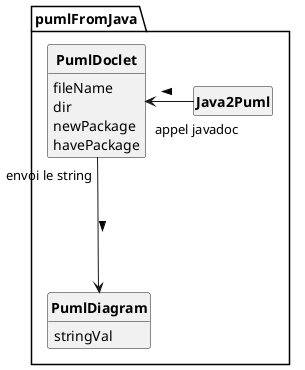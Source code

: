 @startuml

'UML GENERE PAR CODE :)

skinparam style strictuml
skinparam classAttributeIconSize 0
skinparam classFontStyle Bold
hide empty members



PACKAGE pumlFromJava{


	CLASS Java2Puml{
	}

	CLASS PumlDiagram{
		stringVal
	}

	CLASS PumlDoclet{
		fileName
		dir
		newPackage
		havePackage
	}

	Java2Puml "appel javadoc" --l> PumlDoclet :>
	PumlDoclet "envoi le string" ---> PumlDiagram :>



}
@enduml
